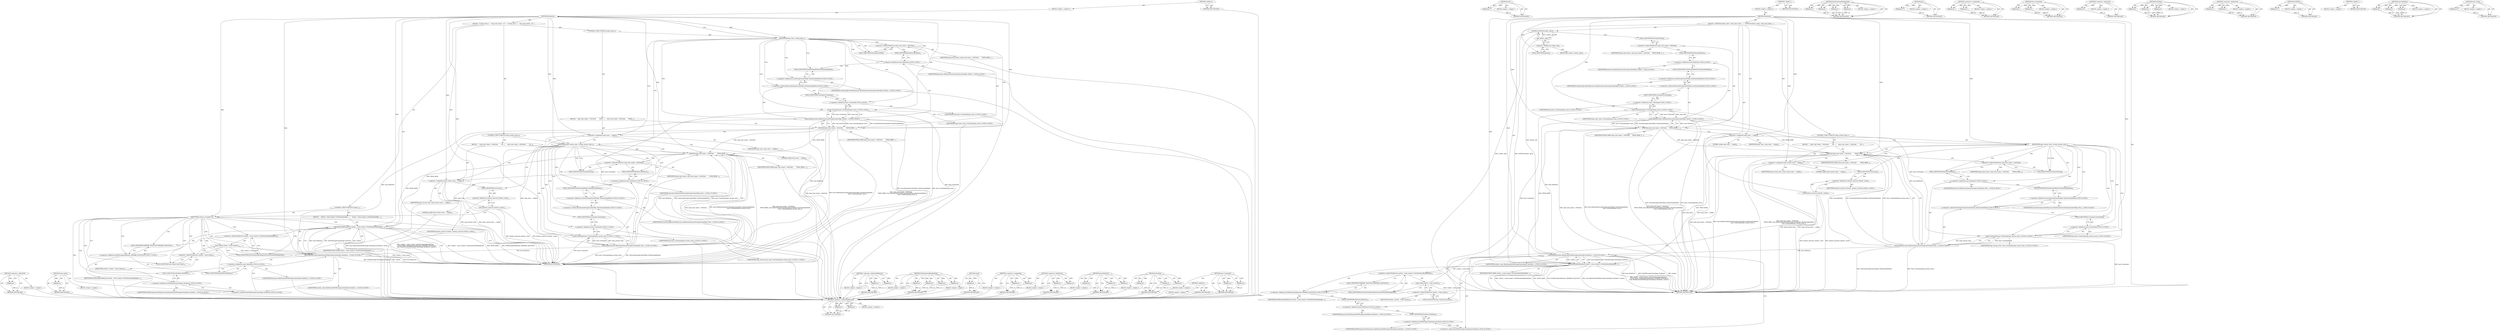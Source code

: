 digraph "base.Unretained" {
vulnerable_122 [label=<(METHOD,&lt;operator&gt;.indirectFieldAccess)>];
vulnerable_123 [label=<(PARAM,p1)>];
vulnerable_124 [label=<(PARAM,p2)>];
vulnerable_125 [label=<(BLOCK,&lt;empty&gt;,&lt;empty&gt;)>];
vulnerable_126 [label=<(METHOD_RETURN,ANY)>];
vulnerable_147 [label=<(METHOD,reset)>];
vulnerable_148 [label=<(PARAM,p1)>];
vulnerable_149 [label=<(BLOCK,&lt;empty&gt;,&lt;empty&gt;)>];
vulnerable_150 [label=<(METHOD_RETURN,ANY)>];
vulnerable_6 [label=<(METHOD,&lt;global&gt;)<SUB>1</SUB>>];
vulnerable_7 [label=<(BLOCK,&lt;empty&gt;,&lt;empty&gt;)<SUB>1</SUB>>];
vulnerable_8 [label=<(METHOD,Shutdown)<SUB>1</SUB>>];
vulnerable_9 [label=<(BLOCK,{
  DCHECK(context_.get());
  mojo_task_runner_...,{
  DCHECK(context_.get());
  mojo_task_runner_...)<SUB>1</SUB>>];
vulnerable_10 [label=<(DCHECK,DCHECK(context_.get()))<SUB>2</SUB>>];
vulnerable_11 [label=<(get,context_.get())<SUB>2</SUB>>];
vulnerable_12 [label=<(&lt;operator&gt;.fieldAccess,context_.get)<SUB>2</SUB>>];
vulnerable_13 [label=<(IDENTIFIER,context_,context_.get())<SUB>2</SUB>>];
vulnerable_14 [label=<(FIELD_IDENTIFIER,get,get)<SUB>2</SUB>>];
vulnerable_15 [label=<(PostTask,mojo_task_runner_-&gt;PostTask(
      FROM_HERE, b...)<SUB>3</SUB>>];
vulnerable_16 [label=<(&lt;operator&gt;.indirectFieldAccess,mojo_task_runner_-&gt;PostTask)<SUB>3</SUB>>];
vulnerable_17 [label=<(IDENTIFIER,mojo_task_runner_,mojo_task_runner_-&gt;PostTask(
      FROM_HERE, b...)<SUB>3</SUB>>];
vulnerable_18 [label=<(FIELD_IDENTIFIER,PostTask,PostTask)<SUB>3</SUB>>];
vulnerable_19 [label=<(IDENTIFIER,FROM_HERE,mojo_task_runner_-&gt;PostTask(
      FROM_HERE, b...)<SUB>4</SUB>>];
vulnerable_20 [label="<(base.BindOnce,base::BindOnce(&amp;LocalStorageContextMojo::Shutdo...)<SUB>4</SUB>>"];
vulnerable_21 [label="<(&lt;operator&gt;.fieldAccess,base::BindOnce)<SUB>4</SUB>>"];
vulnerable_22 [label="<(IDENTIFIER,base,base::BindOnce(&amp;LocalStorageContextMojo::Shutdo...)<SUB>4</SUB>>"];
vulnerable_23 [label=<(FIELD_IDENTIFIER,BindOnce,BindOnce)<SUB>4</SUB>>];
vulnerable_24 [label="<(&lt;operator&gt;.addressOf,&amp;LocalStorageContextMojo::ShutdownAndDelete)<SUB>4</SUB>>"];
vulnerable_25 [label="<(&lt;operator&gt;.fieldAccess,LocalStorageContextMojo::ShutdownAndDelete)<SUB>4</SUB>>"];
vulnerable_26 [label="<(IDENTIFIER,LocalStorageContextMojo,base::BindOnce(&amp;LocalStorageContextMojo::Shutdo...)<SUB>4</SUB>>"];
vulnerable_27 [label=<(FIELD_IDENTIFIER,ShutdownAndDelete,ShutdownAndDelete)<SUB>4</SUB>>];
vulnerable_28 [label="<(base.Unretained,base::Unretained(mojo_state_))<SUB>5</SUB>>"];
vulnerable_29 [label="<(&lt;operator&gt;.fieldAccess,base::Unretained)<SUB>5</SUB>>"];
vulnerable_30 [label="<(IDENTIFIER,base,base::Unretained(mojo_state_))<SUB>5</SUB>>"];
vulnerable_31 [label=<(FIELD_IDENTIFIER,Unretained,Unretained)<SUB>5</SUB>>];
vulnerable_32 [label="<(IDENTIFIER,mojo_state_,base::Unretained(mojo_state_))<SUB>5</SUB>>"];
vulnerable_33 [label=<(&lt;operator&gt;.assignment,mojo_state_ = nullptr)<SUB>6</SUB>>];
vulnerable_34 [label=<(IDENTIFIER,mojo_state_,mojo_state_ = nullptr)<SUB>6</SUB>>];
vulnerable_35 [label=<(LITERAL,nullptr,mojo_state_ = nullptr)<SUB>6</SUB>>];
vulnerable_36 [label=<(CONTROL_STRUCTURE,IF,if (mojo_session_state_))<SUB>7</SUB>>];
vulnerable_37 [label=<(IDENTIFIER,mojo_session_state_,if (mojo_session_state_))<SUB>7</SUB>>];
vulnerable_38 [label=<(BLOCK,{
     mojo_task_runner_-&gt;PostTask(
         FR...,{
     mojo_task_runner_-&gt;PostTask(
         FR...)<SUB>7</SUB>>];
vulnerable_39 [label=<(PostTask,mojo_task_runner_-&gt;PostTask(
         FROM_HERE...)<SUB>8</SUB>>];
vulnerable_40 [label=<(&lt;operator&gt;.indirectFieldAccess,mojo_task_runner_-&gt;PostTask)<SUB>8</SUB>>];
vulnerable_41 [label=<(IDENTIFIER,mojo_task_runner_,mojo_task_runner_-&gt;PostTask(
         FROM_HERE...)<SUB>8</SUB>>];
vulnerable_42 [label=<(FIELD_IDENTIFIER,PostTask,PostTask)<SUB>8</SUB>>];
vulnerable_43 [label=<(IDENTIFIER,FROM_HERE,mojo_task_runner_-&gt;PostTask(
         FROM_HERE...)<SUB>9</SUB>>];
vulnerable_44 [label="<(base.BindOnce,base::BindOnce(&amp;SessionStorageContextMojo::Shut...)<SUB>9</SUB>>"];
vulnerable_45 [label="<(&lt;operator&gt;.fieldAccess,base::BindOnce)<SUB>9</SUB>>"];
vulnerable_46 [label="<(IDENTIFIER,base,base::BindOnce(&amp;SessionStorageContextMojo::Shut...)<SUB>9</SUB>>"];
vulnerable_47 [label=<(FIELD_IDENTIFIER,BindOnce,BindOnce)<SUB>9</SUB>>];
vulnerable_48 [label="<(&lt;operator&gt;.addressOf,&amp;SessionStorageContextMojo::ShutdownAndDelete)<SUB>9</SUB>>"];
vulnerable_49 [label="<(&lt;operator&gt;.fieldAccess,SessionStorageContextMojo::ShutdownAndDelete)<SUB>9</SUB>>"];
vulnerable_50 [label="<(IDENTIFIER,SessionStorageContextMojo,base::BindOnce(&amp;SessionStorageContextMojo::Shut...)<SUB>9</SUB>>"];
vulnerable_51 [label=<(FIELD_IDENTIFIER,ShutdownAndDelete,ShutdownAndDelete)<SUB>9</SUB>>];
vulnerable_52 [label="<(base.Unretained,base::Unretained(mojo_session_state_))<SUB>10</SUB>>"];
vulnerable_53 [label="<(&lt;operator&gt;.fieldAccess,base::Unretained)<SUB>10</SUB>>"];
vulnerable_54 [label="<(IDENTIFIER,base,base::Unretained(mojo_session_state_))<SUB>10</SUB>>"];
vulnerable_55 [label=<(FIELD_IDENTIFIER,Unretained,Unretained)<SUB>10</SUB>>];
vulnerable_56 [label="<(IDENTIFIER,mojo_session_state_,base::Unretained(mojo_session_state_))<SUB>10</SUB>>"];
vulnerable_57 [label=<(&lt;operator&gt;.assignment,mojo_session_state_ = nullptr)<SUB>11</SUB>>];
vulnerable_58 [label=<(IDENTIFIER,mojo_session_state_,mojo_session_state_ = nullptr)<SUB>11</SUB>>];
vulnerable_59 [label=<(LITERAL,nullptr,mojo_session_state_ = nullptr)<SUB>11</SUB>>];
vulnerable_60 [label=<(reset,memory_pressure_listener_.reset())<SUB>13</SUB>>];
vulnerable_61 [label=<(&lt;operator&gt;.fieldAccess,memory_pressure_listener_.reset)<SUB>13</SUB>>];
vulnerable_62 [label=<(IDENTIFIER,memory_pressure_listener_,memory_pressure_listener_.reset())<SUB>13</SUB>>];
vulnerable_63 [label=<(FIELD_IDENTIFIER,reset,reset)<SUB>13</SUB>>];
vulnerable_64 [label=<(PostShutdownBlockingTask,context_-&gt;task_runner()-&gt;PostShutdownBlockingTa...)<SUB>14</SUB>>];
vulnerable_65 [label=<(&lt;operator&gt;.indirectFieldAccess,context_-&gt;task_runner()-&gt;PostShutdownBlockingTask)<SUB>14</SUB>>];
vulnerable_66 [label=<(task_runner,context_-&gt;task_runner())<SUB>14</SUB>>];
vulnerable_67 [label=<(&lt;operator&gt;.indirectFieldAccess,context_-&gt;task_runner)<SUB>14</SUB>>];
vulnerable_68 [label=<(IDENTIFIER,context_,context_-&gt;task_runner())<SUB>14</SUB>>];
vulnerable_69 [label=<(FIELD_IDENTIFIER,task_runner,task_runner)<SUB>14</SUB>>];
vulnerable_70 [label=<(FIELD_IDENTIFIER,PostShutdownBlockingTask,PostShutdownBlockingTask)<SUB>14</SUB>>];
vulnerable_71 [label=<(IDENTIFIER,FROM_HERE,context_-&gt;task_runner()-&gt;PostShutdownBlockingTa...)<SUB>15</SUB>>];
vulnerable_72 [label="<(&lt;operator&gt;.fieldAccess,DOMStorageTaskRunner::PRIMARY_SEQUENCE)<SUB>15</SUB>>"];
vulnerable_73 [label=<(IDENTIFIER,DOMStorageTaskRunner,context_-&gt;task_runner()-&gt;PostShutdownBlockingTa...)<SUB>15</SUB>>];
vulnerable_74 [label=<(FIELD_IDENTIFIER,PRIMARY_SEQUENCE,PRIMARY_SEQUENCE)<SUB>15</SUB>>];
vulnerable_75 [label="<(base.BindOnce,base::BindOnce(&amp;DOMStorageContextImpl::Shutdown...)<SUB>16</SUB>>"];
vulnerable_76 [label="<(&lt;operator&gt;.fieldAccess,base::BindOnce)<SUB>16</SUB>>"];
vulnerable_77 [label="<(IDENTIFIER,base,base::BindOnce(&amp;DOMStorageContextImpl::Shutdown...)<SUB>16</SUB>>"];
vulnerable_78 [label=<(FIELD_IDENTIFIER,BindOnce,BindOnce)<SUB>16</SUB>>];
vulnerable_79 [label="<(&lt;operator&gt;.addressOf,&amp;DOMStorageContextImpl::Shutdown)<SUB>16</SUB>>"];
vulnerable_80 [label="<(&lt;operator&gt;.fieldAccess,DOMStorageContextImpl::Shutdown)<SUB>16</SUB>>"];
vulnerable_81 [label="<(IDENTIFIER,DOMStorageContextImpl,base::BindOnce(&amp;DOMStorageContextImpl::Shutdown...)<SUB>16</SUB>>"];
vulnerable_82 [label=<(FIELD_IDENTIFIER,Shutdown,Shutdown)<SUB>16</SUB>>];
vulnerable_83 [label="<(IDENTIFIER,context_,base::BindOnce(&amp;DOMStorageContextImpl::Shutdown...)<SUB>16</SUB>>"];
vulnerable_84 [label=<(METHOD_RETURN,void)<SUB>1</SUB>>];
vulnerable_86 [label=<(METHOD_RETURN,ANY)<SUB>1</SUB>>];
vulnerable_151 [label=<(METHOD,PostShutdownBlockingTask)>];
vulnerable_152 [label=<(PARAM,p1)>];
vulnerable_153 [label=<(PARAM,p2)>];
vulnerable_154 [label=<(PARAM,p3)>];
vulnerable_155 [label=<(PARAM,p4)>];
vulnerable_156 [label=<(BLOCK,&lt;empty&gt;,&lt;empty&gt;)>];
vulnerable_157 [label=<(METHOD_RETURN,ANY)>];
vulnerable_107 [label=<(METHOD,get)>];
vulnerable_108 [label=<(PARAM,p1)>];
vulnerable_109 [label=<(BLOCK,&lt;empty&gt;,&lt;empty&gt;)>];
vulnerable_110 [label=<(METHOD_RETURN,ANY)>];
vulnerable_142 [label=<(METHOD,&lt;operator&gt;.assignment)>];
vulnerable_143 [label=<(PARAM,p1)>];
vulnerable_144 [label=<(PARAM,p2)>];
vulnerable_145 [label=<(BLOCK,&lt;empty&gt;,&lt;empty&gt;)>];
vulnerable_146 [label=<(METHOD_RETURN,ANY)>];
vulnerable_137 [label=<(METHOD,base.Unretained)>];
vulnerable_138 [label=<(PARAM,p1)>];
vulnerable_139 [label=<(PARAM,p2)>];
vulnerable_140 [label=<(BLOCK,&lt;empty&gt;,&lt;empty&gt;)>];
vulnerable_141 [label=<(METHOD_RETURN,ANY)>];
vulnerable_133 [label=<(METHOD,&lt;operator&gt;.addressOf)>];
vulnerable_134 [label=<(PARAM,p1)>];
vulnerable_135 [label=<(BLOCK,&lt;empty&gt;,&lt;empty&gt;)>];
vulnerable_136 [label=<(METHOD_RETURN,ANY)>];
vulnerable_116 [label=<(METHOD,PostTask)>];
vulnerable_117 [label=<(PARAM,p1)>];
vulnerable_118 [label=<(PARAM,p2)>];
vulnerable_119 [label=<(PARAM,p3)>];
vulnerable_120 [label=<(BLOCK,&lt;empty&gt;,&lt;empty&gt;)>];
vulnerable_121 [label=<(METHOD_RETURN,ANY)>];
vulnerable_111 [label=<(METHOD,&lt;operator&gt;.fieldAccess)>];
vulnerable_112 [label=<(PARAM,p1)>];
vulnerable_113 [label=<(PARAM,p2)>];
vulnerable_114 [label=<(BLOCK,&lt;empty&gt;,&lt;empty&gt;)>];
vulnerable_115 [label=<(METHOD_RETURN,ANY)>];
vulnerable_103 [label=<(METHOD,DCHECK)>];
vulnerable_104 [label=<(PARAM,p1)>];
vulnerable_105 [label=<(BLOCK,&lt;empty&gt;,&lt;empty&gt;)>];
vulnerable_106 [label=<(METHOD_RETURN,ANY)>];
vulnerable_97 [label=<(METHOD,&lt;global&gt;)<SUB>1</SUB>>];
vulnerable_98 [label=<(BLOCK,&lt;empty&gt;,&lt;empty&gt;)>];
vulnerable_99 [label=<(METHOD_RETURN,ANY)>];
vulnerable_127 [label=<(METHOD,base.BindOnce)>];
vulnerable_128 [label=<(PARAM,p1)>];
vulnerable_129 [label=<(PARAM,p2)>];
vulnerable_130 [label=<(PARAM,p3)>];
vulnerable_131 [label=<(BLOCK,&lt;empty&gt;,&lt;empty&gt;)>];
vulnerable_132 [label=<(METHOD_RETURN,ANY)>];
vulnerable_158 [label=<(METHOD,task_runner)>];
vulnerable_159 [label=<(PARAM,p1)>];
vulnerable_160 [label=<(BLOCK,&lt;empty&gt;,&lt;empty&gt;)>];
vulnerable_161 [label=<(METHOD_RETURN,ANY)>];
fixed_126 [label=<(METHOD,&lt;operator&gt;.addressOf)>];
fixed_127 [label=<(PARAM,p1)>];
fixed_128 [label=<(BLOCK,&lt;empty&gt;,&lt;empty&gt;)>];
fixed_129 [label=<(METHOD_RETURN,ANY)>];
fixed_151 [label=<(METHOD,task_runner)>];
fixed_152 [label=<(PARAM,p1)>];
fixed_153 [label=<(BLOCK,&lt;empty&gt;,&lt;empty&gt;)>];
fixed_154 [label=<(METHOD_RETURN,ANY)>];
fixed_6 [label=<(METHOD,&lt;global&gt;)<SUB>1</SUB>>];
fixed_7 [label=<(BLOCK,&lt;empty&gt;,&lt;empty&gt;)<SUB>1</SUB>>];
fixed_8 [label=<(METHOD,Shutdown)<SUB>1</SUB>>];
fixed_9 [label=<(BLOCK,{
  if (mojo_state_) {
    mojo_task_runner_-&gt;P...,{
  if (mojo_state_) {
    mojo_task_runner_-&gt;P...)<SUB>1</SUB>>];
fixed_10 [label=<(CONTROL_STRUCTURE,IF,if (mojo_state_))<SUB>2</SUB>>];
fixed_11 [label=<(IDENTIFIER,mojo_state_,if (mojo_state_))<SUB>2</SUB>>];
fixed_12 [label=<(BLOCK,{
    mojo_task_runner_-&gt;PostTask(
        FROM...,{
    mojo_task_runner_-&gt;PostTask(
        FROM...)<SUB>2</SUB>>];
fixed_13 [label=<(PostTask,mojo_task_runner_-&gt;PostTask(
        FROM_HERE,...)<SUB>3</SUB>>];
fixed_14 [label=<(&lt;operator&gt;.indirectFieldAccess,mojo_task_runner_-&gt;PostTask)<SUB>3</SUB>>];
fixed_15 [label=<(IDENTIFIER,mojo_task_runner_,mojo_task_runner_-&gt;PostTask(
        FROM_HERE,...)<SUB>3</SUB>>];
fixed_16 [label=<(FIELD_IDENTIFIER,PostTask,PostTask)<SUB>3</SUB>>];
fixed_17 [label=<(IDENTIFIER,FROM_HERE,mojo_task_runner_-&gt;PostTask(
        FROM_HERE,...)<SUB>4</SUB>>];
fixed_18 [label="<(base.BindOnce,base::BindOnce(&amp;LocalStorageContextMojo::Shutdo...)<SUB>4</SUB>>"];
fixed_19 [label="<(&lt;operator&gt;.fieldAccess,base::BindOnce)<SUB>4</SUB>>"];
fixed_20 [label="<(IDENTIFIER,base,base::BindOnce(&amp;LocalStorageContextMojo::Shutdo...)<SUB>4</SUB>>"];
fixed_21 [label=<(FIELD_IDENTIFIER,BindOnce,BindOnce)<SUB>4</SUB>>];
fixed_22 [label="<(&lt;operator&gt;.addressOf,&amp;LocalStorageContextMojo::ShutdownAndDelete)<SUB>4</SUB>>"];
fixed_23 [label="<(&lt;operator&gt;.fieldAccess,LocalStorageContextMojo::ShutdownAndDelete)<SUB>4</SUB>>"];
fixed_24 [label="<(IDENTIFIER,LocalStorageContextMojo,base::BindOnce(&amp;LocalStorageContextMojo::Shutdo...)<SUB>4</SUB>>"];
fixed_25 [label=<(FIELD_IDENTIFIER,ShutdownAndDelete,ShutdownAndDelete)<SUB>4</SUB>>];
fixed_26 [label="<(base.Unretained,base::Unretained(mojo_state_))<SUB>5</SUB>>"];
fixed_27 [label="<(&lt;operator&gt;.fieldAccess,base::Unretained)<SUB>5</SUB>>"];
fixed_28 [label="<(IDENTIFIER,base,base::Unretained(mojo_state_))<SUB>5</SUB>>"];
fixed_29 [label=<(FIELD_IDENTIFIER,Unretained,Unretained)<SUB>5</SUB>>];
fixed_30 [label="<(IDENTIFIER,mojo_state_,base::Unretained(mojo_state_))<SUB>5</SUB>>"];
fixed_31 [label=<(&lt;operator&gt;.assignment,mojo_state_ = nullptr)<SUB>6</SUB>>];
fixed_32 [label=<(IDENTIFIER,mojo_state_,mojo_state_ = nullptr)<SUB>6</SUB>>];
fixed_33 [label=<(LITERAL,nullptr,mojo_state_ = nullptr)<SUB>6</SUB>>];
fixed_34 [label=<(CONTROL_STRUCTURE,IF,if (mojo_session_state_))<SUB>8</SUB>>];
fixed_35 [label=<(IDENTIFIER,mojo_session_state_,if (mojo_session_state_))<SUB>8</SUB>>];
fixed_36 [label=<(BLOCK,{
     mojo_task_runner_-&gt;PostTask(
         FR...,{
     mojo_task_runner_-&gt;PostTask(
         FR...)<SUB>8</SUB>>];
fixed_37 [label=<(PostTask,mojo_task_runner_-&gt;PostTask(
         FROM_HERE...)<SUB>9</SUB>>];
fixed_38 [label=<(&lt;operator&gt;.indirectFieldAccess,mojo_task_runner_-&gt;PostTask)<SUB>9</SUB>>];
fixed_39 [label=<(IDENTIFIER,mojo_task_runner_,mojo_task_runner_-&gt;PostTask(
         FROM_HERE...)<SUB>9</SUB>>];
fixed_40 [label=<(FIELD_IDENTIFIER,PostTask,PostTask)<SUB>9</SUB>>];
fixed_41 [label=<(IDENTIFIER,FROM_HERE,mojo_task_runner_-&gt;PostTask(
         FROM_HERE...)<SUB>10</SUB>>];
fixed_42 [label="<(base.BindOnce,base::BindOnce(&amp;SessionStorageContextMojo::Shut...)<SUB>10</SUB>>"];
fixed_43 [label="<(&lt;operator&gt;.fieldAccess,base::BindOnce)<SUB>10</SUB>>"];
fixed_44 [label="<(IDENTIFIER,base,base::BindOnce(&amp;SessionStorageContextMojo::Shut...)<SUB>10</SUB>>"];
fixed_45 [label=<(FIELD_IDENTIFIER,BindOnce,BindOnce)<SUB>10</SUB>>];
fixed_46 [label="<(&lt;operator&gt;.addressOf,&amp;SessionStorageContextMojo::ShutdownAndDelete)<SUB>10</SUB>>"];
fixed_47 [label="<(&lt;operator&gt;.fieldAccess,SessionStorageContextMojo::ShutdownAndDelete)<SUB>10</SUB>>"];
fixed_48 [label="<(IDENTIFIER,SessionStorageContextMojo,base::BindOnce(&amp;SessionStorageContextMojo::Shut...)<SUB>10</SUB>>"];
fixed_49 [label=<(FIELD_IDENTIFIER,ShutdownAndDelete,ShutdownAndDelete)<SUB>10</SUB>>];
fixed_50 [label="<(base.Unretained,base::Unretained(mojo_session_state_))<SUB>11</SUB>>"];
fixed_51 [label="<(&lt;operator&gt;.fieldAccess,base::Unretained)<SUB>11</SUB>>"];
fixed_52 [label="<(IDENTIFIER,base,base::Unretained(mojo_session_state_))<SUB>11</SUB>>"];
fixed_53 [label=<(FIELD_IDENTIFIER,Unretained,Unretained)<SUB>11</SUB>>];
fixed_54 [label="<(IDENTIFIER,mojo_session_state_,base::Unretained(mojo_session_state_))<SUB>11</SUB>>"];
fixed_55 [label=<(&lt;operator&gt;.assignment,mojo_session_state_ = nullptr)<SUB>12</SUB>>];
fixed_56 [label=<(IDENTIFIER,mojo_session_state_,mojo_session_state_ = nullptr)<SUB>12</SUB>>];
fixed_57 [label=<(LITERAL,nullptr,mojo_session_state_ = nullptr)<SUB>12</SUB>>];
fixed_58 [label=<(reset,memory_pressure_listener_.reset())<SUB>14</SUB>>];
fixed_59 [label=<(&lt;operator&gt;.fieldAccess,memory_pressure_listener_.reset)<SUB>14</SUB>>];
fixed_60 [label=<(IDENTIFIER,memory_pressure_listener_,memory_pressure_listener_.reset())<SUB>14</SUB>>];
fixed_61 [label=<(FIELD_IDENTIFIER,reset,reset)<SUB>14</SUB>>];
fixed_62 [label=<(CONTROL_STRUCTURE,IF,if (context_))<SUB>15</SUB>>];
fixed_63 [label=<(IDENTIFIER,context_,if (context_))<SUB>15</SUB>>];
fixed_64 [label=<(BLOCK,{
    context_-&gt;task_runner()-&gt;PostShutdownBloc...,{
    context_-&gt;task_runner()-&gt;PostShutdownBloc...)<SUB>15</SUB>>];
fixed_65 [label=<(PostShutdownBlockingTask,context_-&gt;task_runner()-&gt;PostShutdownBlockingTa...)<SUB>16</SUB>>];
fixed_66 [label=<(&lt;operator&gt;.indirectFieldAccess,context_-&gt;task_runner()-&gt;PostShutdownBlockingTask)<SUB>16</SUB>>];
fixed_67 [label=<(task_runner,context_-&gt;task_runner())<SUB>16</SUB>>];
fixed_68 [label=<(&lt;operator&gt;.indirectFieldAccess,context_-&gt;task_runner)<SUB>16</SUB>>];
fixed_69 [label=<(IDENTIFIER,context_,context_-&gt;task_runner())<SUB>16</SUB>>];
fixed_70 [label=<(FIELD_IDENTIFIER,task_runner,task_runner)<SUB>16</SUB>>];
fixed_71 [label=<(FIELD_IDENTIFIER,PostShutdownBlockingTask,PostShutdownBlockingTask)<SUB>16</SUB>>];
fixed_72 [label=<(IDENTIFIER,FROM_HERE,context_-&gt;task_runner()-&gt;PostShutdownBlockingTa...)<SUB>17</SUB>>];
fixed_73 [label="<(&lt;operator&gt;.fieldAccess,DOMStorageTaskRunner::PRIMARY_SEQUENCE)<SUB>17</SUB>>"];
fixed_74 [label=<(IDENTIFIER,DOMStorageTaskRunner,context_-&gt;task_runner()-&gt;PostShutdownBlockingTa...)<SUB>17</SUB>>];
fixed_75 [label=<(FIELD_IDENTIFIER,PRIMARY_SEQUENCE,PRIMARY_SEQUENCE)<SUB>17</SUB>>];
fixed_76 [label="<(base.BindOnce,base::BindOnce(&amp;DOMStorageContextImpl::Shutdown...)<SUB>18</SUB>>"];
fixed_77 [label="<(&lt;operator&gt;.fieldAccess,base::BindOnce)<SUB>18</SUB>>"];
fixed_78 [label="<(IDENTIFIER,base,base::BindOnce(&amp;DOMStorageContextImpl::Shutdown...)<SUB>18</SUB>>"];
fixed_79 [label=<(FIELD_IDENTIFIER,BindOnce,BindOnce)<SUB>18</SUB>>];
fixed_80 [label="<(&lt;operator&gt;.addressOf,&amp;DOMStorageContextImpl::Shutdown)<SUB>18</SUB>>"];
fixed_81 [label="<(&lt;operator&gt;.fieldAccess,DOMStorageContextImpl::Shutdown)<SUB>18</SUB>>"];
fixed_82 [label="<(IDENTIFIER,DOMStorageContextImpl,base::BindOnce(&amp;DOMStorageContextImpl::Shutdown...)<SUB>18</SUB>>"];
fixed_83 [label=<(FIELD_IDENTIFIER,Shutdown,Shutdown)<SUB>18</SUB>>];
fixed_84 [label="<(IDENTIFIER,context_,base::BindOnce(&amp;DOMStorageContextImpl::Shutdown...)<SUB>18</SUB>>"];
fixed_85 [label=<(METHOD_RETURN,void)<SUB>1</SUB>>];
fixed_87 [label=<(METHOD_RETURN,ANY)<SUB>1</SUB>>];
fixed_110 [label=<(METHOD,&lt;operator&gt;.indirectFieldAccess)>];
fixed_111 [label=<(PARAM,p1)>];
fixed_112 [label=<(PARAM,p2)>];
fixed_113 [label=<(BLOCK,&lt;empty&gt;,&lt;empty&gt;)>];
fixed_114 [label=<(METHOD_RETURN,ANY)>];
fixed_144 [label=<(METHOD,PostShutdownBlockingTask)>];
fixed_145 [label=<(PARAM,p1)>];
fixed_146 [label=<(PARAM,p2)>];
fixed_147 [label=<(PARAM,p3)>];
fixed_148 [label=<(PARAM,p4)>];
fixed_149 [label=<(BLOCK,&lt;empty&gt;,&lt;empty&gt;)>];
fixed_150 [label=<(METHOD_RETURN,ANY)>];
fixed_140 [label=<(METHOD,reset)>];
fixed_141 [label=<(PARAM,p1)>];
fixed_142 [label=<(BLOCK,&lt;empty&gt;,&lt;empty&gt;)>];
fixed_143 [label=<(METHOD_RETURN,ANY)>];
fixed_135 [label=<(METHOD,&lt;operator&gt;.assignment)>];
fixed_136 [label=<(PARAM,p1)>];
fixed_137 [label=<(PARAM,p2)>];
fixed_138 [label=<(BLOCK,&lt;empty&gt;,&lt;empty&gt;)>];
fixed_139 [label=<(METHOD_RETURN,ANY)>];
fixed_121 [label=<(METHOD,&lt;operator&gt;.fieldAccess)>];
fixed_122 [label=<(PARAM,p1)>];
fixed_123 [label=<(PARAM,p2)>];
fixed_124 [label=<(BLOCK,&lt;empty&gt;,&lt;empty&gt;)>];
fixed_125 [label=<(METHOD_RETURN,ANY)>];
fixed_115 [label=<(METHOD,base.BindOnce)>];
fixed_116 [label=<(PARAM,p1)>];
fixed_117 [label=<(PARAM,p2)>];
fixed_118 [label=<(PARAM,p3)>];
fixed_119 [label=<(BLOCK,&lt;empty&gt;,&lt;empty&gt;)>];
fixed_120 [label=<(METHOD_RETURN,ANY)>];
fixed_104 [label=<(METHOD,PostTask)>];
fixed_105 [label=<(PARAM,p1)>];
fixed_106 [label=<(PARAM,p2)>];
fixed_107 [label=<(PARAM,p3)>];
fixed_108 [label=<(BLOCK,&lt;empty&gt;,&lt;empty&gt;)>];
fixed_109 [label=<(METHOD_RETURN,ANY)>];
fixed_98 [label=<(METHOD,&lt;global&gt;)<SUB>1</SUB>>];
fixed_99 [label=<(BLOCK,&lt;empty&gt;,&lt;empty&gt;)>];
fixed_100 [label=<(METHOD_RETURN,ANY)>];
fixed_130 [label=<(METHOD,base.Unretained)>];
fixed_131 [label=<(PARAM,p1)>];
fixed_132 [label=<(PARAM,p2)>];
fixed_133 [label=<(BLOCK,&lt;empty&gt;,&lt;empty&gt;)>];
fixed_134 [label=<(METHOD_RETURN,ANY)>];
vulnerable_122 -> vulnerable_123  [key=0, label="AST: "];
vulnerable_122 -> vulnerable_123  [key=1, label="DDG: "];
vulnerable_122 -> vulnerable_125  [key=0, label="AST: "];
vulnerable_122 -> vulnerable_124  [key=0, label="AST: "];
vulnerable_122 -> vulnerable_124  [key=1, label="DDG: "];
vulnerable_122 -> vulnerable_126  [key=0, label="AST: "];
vulnerable_122 -> vulnerable_126  [key=1, label="CFG: "];
vulnerable_123 -> vulnerable_126  [key=0, label="DDG: p1"];
vulnerable_124 -> vulnerable_126  [key=0, label="DDG: p2"];
vulnerable_147 -> vulnerable_148  [key=0, label="AST: "];
vulnerable_147 -> vulnerable_148  [key=1, label="DDG: "];
vulnerable_147 -> vulnerable_149  [key=0, label="AST: "];
vulnerable_147 -> vulnerable_150  [key=0, label="AST: "];
vulnerable_147 -> vulnerable_150  [key=1, label="CFG: "];
vulnerable_148 -> vulnerable_150  [key=0, label="DDG: p1"];
vulnerable_6 -> vulnerable_7  [key=0, label="AST: "];
vulnerable_6 -> vulnerable_86  [key=0, label="AST: "];
vulnerable_6 -> vulnerable_86  [key=1, label="CFG: "];
vulnerable_7 -> vulnerable_8  [key=0, label="AST: "];
vulnerable_8 -> vulnerable_9  [key=0, label="AST: "];
vulnerable_8 -> vulnerable_84  [key=0, label="AST: "];
vulnerable_8 -> vulnerable_14  [key=0, label="CFG: "];
vulnerable_8 -> vulnerable_33  [key=0, label="DDG: "];
vulnerable_8 -> vulnerable_15  [key=0, label="DDG: "];
vulnerable_8 -> vulnerable_37  [key=0, label="DDG: "];
vulnerable_8 -> vulnerable_64  [key=0, label="DDG: "];
vulnerable_8 -> vulnerable_57  [key=0, label="DDG: "];
vulnerable_8 -> vulnerable_75  [key=0, label="DDG: "];
vulnerable_8 -> vulnerable_28  [key=0, label="DDG: "];
vulnerable_8 -> vulnerable_39  [key=0, label="DDG: "];
vulnerable_8 -> vulnerable_52  [key=0, label="DDG: "];
vulnerable_9 -> vulnerable_10  [key=0, label="AST: "];
vulnerable_9 -> vulnerable_15  [key=0, label="AST: "];
vulnerable_9 -> vulnerable_33  [key=0, label="AST: "];
vulnerable_9 -> vulnerable_36  [key=0, label="AST: "];
vulnerable_9 -> vulnerable_60  [key=0, label="AST: "];
vulnerable_9 -> vulnerable_64  [key=0, label="AST: "];
vulnerable_10 -> vulnerable_11  [key=0, label="AST: "];
vulnerable_10 -> vulnerable_18  [key=0, label="CFG: "];
vulnerable_10 -> vulnerable_84  [key=0, label="DDG: context_.get()"];
vulnerable_10 -> vulnerable_84  [key=1, label="DDG: DCHECK(context_.get())"];
vulnerable_11 -> vulnerable_12  [key=0, label="AST: "];
vulnerable_11 -> vulnerable_10  [key=0, label="CFG: "];
vulnerable_11 -> vulnerable_10  [key=1, label="DDG: context_.get"];
vulnerable_11 -> vulnerable_75  [key=0, label="DDG: context_.get"];
vulnerable_12 -> vulnerable_13  [key=0, label="AST: "];
vulnerable_12 -> vulnerable_14  [key=0, label="AST: "];
vulnerable_12 -> vulnerable_11  [key=0, label="CFG: "];
vulnerable_14 -> vulnerable_12  [key=0, label="CFG: "];
vulnerable_15 -> vulnerable_16  [key=0, label="AST: "];
vulnerable_15 -> vulnerable_19  [key=0, label="AST: "];
vulnerable_15 -> vulnerable_20  [key=0, label="AST: "];
vulnerable_15 -> vulnerable_33  [key=0, label="CFG: "];
vulnerable_15 -> vulnerable_84  [key=0, label="DDG: mojo_task_runner_-&gt;PostTask"];
vulnerable_15 -> vulnerable_84  [key=1, label="DDG: base::BindOnce(&amp;LocalStorageContextMojo::ShutdownAndDelete,
                                base::Unretained(mojo_state_))"];
vulnerable_15 -> vulnerable_84  [key=2, label="DDG: mojo_task_runner_-&gt;PostTask(
      FROM_HERE, base::BindOnce(&amp;LocalStorageContextMojo::ShutdownAndDelete,
                                base::Unretained(mojo_state_)))"];
vulnerable_15 -> vulnerable_64  [key=0, label="DDG: FROM_HERE"];
vulnerable_15 -> vulnerable_39  [key=0, label="DDG: mojo_task_runner_-&gt;PostTask"];
vulnerable_15 -> vulnerable_39  [key=1, label="DDG: FROM_HERE"];
vulnerable_16 -> vulnerable_17  [key=0, label="AST: "];
vulnerable_16 -> vulnerable_18  [key=0, label="AST: "];
vulnerable_16 -> vulnerable_23  [key=0, label="CFG: "];
vulnerable_18 -> vulnerable_16  [key=0, label="CFG: "];
vulnerable_20 -> vulnerable_21  [key=0, label="AST: "];
vulnerable_20 -> vulnerable_24  [key=0, label="AST: "];
vulnerable_20 -> vulnerable_28  [key=0, label="AST: "];
vulnerable_20 -> vulnerable_15  [key=0, label="CFG: "];
vulnerable_20 -> vulnerable_15  [key=1, label="DDG: base::BindOnce"];
vulnerable_20 -> vulnerable_15  [key=2, label="DDG: &amp;LocalStorageContextMojo::ShutdownAndDelete"];
vulnerable_20 -> vulnerable_15  [key=3, label="DDG: base::Unretained(mojo_state_)"];
vulnerable_20 -> vulnerable_84  [key=0, label="DDG: &amp;LocalStorageContextMojo::ShutdownAndDelete"];
vulnerable_20 -> vulnerable_84  [key=1, label="DDG: base::Unretained(mojo_state_)"];
vulnerable_20 -> vulnerable_75  [key=0, label="DDG: base::BindOnce"];
vulnerable_20 -> vulnerable_44  [key=0, label="DDG: base::BindOnce"];
vulnerable_21 -> vulnerable_22  [key=0, label="AST: "];
vulnerable_21 -> vulnerable_23  [key=0, label="AST: "];
vulnerable_21 -> vulnerable_27  [key=0, label="CFG: "];
vulnerable_23 -> vulnerable_21  [key=0, label="CFG: "];
vulnerable_24 -> vulnerable_25  [key=0, label="AST: "];
vulnerable_24 -> vulnerable_31  [key=0, label="CFG: "];
vulnerable_25 -> vulnerable_26  [key=0, label="AST: "];
vulnerable_25 -> vulnerable_27  [key=0, label="AST: "];
vulnerable_25 -> vulnerable_24  [key=0, label="CFG: "];
vulnerable_27 -> vulnerable_25  [key=0, label="CFG: "];
vulnerable_28 -> vulnerable_29  [key=0, label="AST: "];
vulnerable_28 -> vulnerable_32  [key=0, label="AST: "];
vulnerable_28 -> vulnerable_20  [key=0, label="CFG: "];
vulnerable_28 -> vulnerable_20  [key=1, label="DDG: base::Unretained"];
vulnerable_28 -> vulnerable_20  [key=2, label="DDG: mojo_state_"];
vulnerable_28 -> vulnerable_84  [key=0, label="DDG: base::Unretained"];
vulnerable_28 -> vulnerable_52  [key=0, label="DDG: base::Unretained"];
vulnerable_29 -> vulnerable_30  [key=0, label="AST: "];
vulnerable_29 -> vulnerable_31  [key=0, label="AST: "];
vulnerable_29 -> vulnerable_28  [key=0, label="CFG: "];
vulnerable_31 -> vulnerable_29  [key=0, label="CFG: "];
vulnerable_33 -> vulnerable_34  [key=0, label="AST: "];
vulnerable_33 -> vulnerable_35  [key=0, label="AST: "];
vulnerable_33 -> vulnerable_37  [key=0, label="CFG: "];
vulnerable_33 -> vulnerable_84  [key=0, label="DDG: mojo_state_"];
vulnerable_33 -> vulnerable_84  [key=1, label="DDG: mojo_state_ = nullptr"];
vulnerable_36 -> vulnerable_37  [key=0, label="AST: "];
vulnerable_36 -> vulnerable_38  [key=0, label="AST: "];
vulnerable_37 -> vulnerable_42  [key=0, label="CFG: "];
vulnerable_37 -> vulnerable_42  [key=1, label="CDG: "];
vulnerable_37 -> vulnerable_63  [key=0, label="CFG: "];
vulnerable_37 -> vulnerable_40  [key=0, label="CDG: "];
vulnerable_37 -> vulnerable_47  [key=0, label="CDG: "];
vulnerable_37 -> vulnerable_48  [key=0, label="CDG: "];
vulnerable_37 -> vulnerable_49  [key=0, label="CDG: "];
vulnerable_37 -> vulnerable_51  [key=0, label="CDG: "];
vulnerable_37 -> vulnerable_57  [key=0, label="CDG: "];
vulnerable_37 -> vulnerable_44  [key=0, label="CDG: "];
vulnerable_37 -> vulnerable_52  [key=0, label="CDG: "];
vulnerable_37 -> vulnerable_55  [key=0, label="CDG: "];
vulnerable_37 -> vulnerable_53  [key=0, label="CDG: "];
vulnerable_37 -> vulnerable_45  [key=0, label="CDG: "];
vulnerable_37 -> vulnerable_39  [key=0, label="CDG: "];
vulnerable_38 -> vulnerable_39  [key=0, label="AST: "];
vulnerable_38 -> vulnerable_57  [key=0, label="AST: "];
vulnerable_39 -> vulnerable_40  [key=0, label="AST: "];
vulnerable_39 -> vulnerable_43  [key=0, label="AST: "];
vulnerable_39 -> vulnerable_44  [key=0, label="AST: "];
vulnerable_39 -> vulnerable_57  [key=0, label="CFG: "];
vulnerable_39 -> vulnerable_84  [key=0, label="DDG: mojo_task_runner_-&gt;PostTask"];
vulnerable_39 -> vulnerable_84  [key=1, label="DDG: base::BindOnce(&amp;SessionStorageContextMojo::ShutdownAndDelete,
                                   base::Unretained(mojo_session_state_))"];
vulnerable_39 -> vulnerable_84  [key=2, label="DDG: mojo_task_runner_-&gt;PostTask(
         FROM_HERE, base::BindOnce(&amp;SessionStorageContextMojo::ShutdownAndDelete,
                                   base::Unretained(mojo_session_state_)))"];
vulnerable_39 -> vulnerable_64  [key=0, label="DDG: FROM_HERE"];
vulnerable_40 -> vulnerable_41  [key=0, label="AST: "];
vulnerable_40 -> vulnerable_42  [key=0, label="AST: "];
vulnerable_40 -> vulnerable_47  [key=0, label="CFG: "];
vulnerable_42 -> vulnerable_40  [key=0, label="CFG: "];
vulnerable_44 -> vulnerable_45  [key=0, label="AST: "];
vulnerable_44 -> vulnerable_48  [key=0, label="AST: "];
vulnerable_44 -> vulnerable_52  [key=0, label="AST: "];
vulnerable_44 -> vulnerable_39  [key=0, label="CFG: "];
vulnerable_44 -> vulnerable_39  [key=1, label="DDG: base::BindOnce"];
vulnerable_44 -> vulnerable_39  [key=2, label="DDG: &amp;SessionStorageContextMojo::ShutdownAndDelete"];
vulnerable_44 -> vulnerable_39  [key=3, label="DDG: base::Unretained(mojo_session_state_)"];
vulnerable_44 -> vulnerable_84  [key=0, label="DDG: &amp;SessionStorageContextMojo::ShutdownAndDelete"];
vulnerable_44 -> vulnerable_84  [key=1, label="DDG: base::Unretained(mojo_session_state_)"];
vulnerable_44 -> vulnerable_75  [key=0, label="DDG: base::BindOnce"];
vulnerable_45 -> vulnerable_46  [key=0, label="AST: "];
vulnerable_45 -> vulnerable_47  [key=0, label="AST: "];
vulnerable_45 -> vulnerable_51  [key=0, label="CFG: "];
vulnerable_47 -> vulnerable_45  [key=0, label="CFG: "];
vulnerable_48 -> vulnerable_49  [key=0, label="AST: "];
vulnerable_48 -> vulnerable_55  [key=0, label="CFG: "];
vulnerable_49 -> vulnerable_50  [key=0, label="AST: "];
vulnerable_49 -> vulnerable_51  [key=0, label="AST: "];
vulnerable_49 -> vulnerable_48  [key=0, label="CFG: "];
vulnerable_51 -> vulnerable_49  [key=0, label="CFG: "];
vulnerable_52 -> vulnerable_53  [key=0, label="AST: "];
vulnerable_52 -> vulnerable_56  [key=0, label="AST: "];
vulnerable_52 -> vulnerable_44  [key=0, label="CFG: "];
vulnerable_52 -> vulnerable_44  [key=1, label="DDG: base::Unretained"];
vulnerable_52 -> vulnerable_44  [key=2, label="DDG: mojo_session_state_"];
vulnerable_52 -> vulnerable_84  [key=0, label="DDG: base::Unretained"];
vulnerable_53 -> vulnerable_54  [key=0, label="AST: "];
vulnerable_53 -> vulnerable_55  [key=0, label="AST: "];
vulnerable_53 -> vulnerable_52  [key=0, label="CFG: "];
vulnerable_55 -> vulnerable_53  [key=0, label="CFG: "];
vulnerable_57 -> vulnerable_58  [key=0, label="AST: "];
vulnerable_57 -> vulnerable_59  [key=0, label="AST: "];
vulnerable_57 -> vulnerable_63  [key=0, label="CFG: "];
vulnerable_57 -> vulnerable_84  [key=0, label="DDG: mojo_session_state_"];
vulnerable_57 -> vulnerable_84  [key=1, label="DDG: mojo_session_state_ = nullptr"];
vulnerable_60 -> vulnerable_61  [key=0, label="AST: "];
vulnerable_60 -> vulnerable_69  [key=0, label="CFG: "];
vulnerable_60 -> vulnerable_84  [key=0, label="DDG: memory_pressure_listener_.reset"];
vulnerable_60 -> vulnerable_84  [key=1, label="DDG: memory_pressure_listener_.reset()"];
vulnerable_61 -> vulnerable_62  [key=0, label="AST: "];
vulnerable_61 -> vulnerable_63  [key=0, label="AST: "];
vulnerable_61 -> vulnerable_60  [key=0, label="CFG: "];
vulnerable_63 -> vulnerable_61  [key=0, label="CFG: "];
vulnerable_64 -> vulnerable_65  [key=0, label="AST: "];
vulnerable_64 -> vulnerable_71  [key=0, label="AST: "];
vulnerable_64 -> vulnerable_72  [key=0, label="AST: "];
vulnerable_64 -> vulnerable_75  [key=0, label="AST: "];
vulnerable_64 -> vulnerable_84  [key=0, label="CFG: "];
vulnerable_64 -> vulnerable_84  [key=1, label="DDG: context_-&gt;task_runner()-&gt;PostShutdownBlockingTask"];
vulnerable_64 -> vulnerable_84  [key=2, label="DDG: FROM_HERE"];
vulnerable_64 -> vulnerable_84  [key=3, label="DDG: DOMStorageTaskRunner::PRIMARY_SEQUENCE"];
vulnerable_64 -> vulnerable_84  [key=4, label="DDG: base::BindOnce(&amp;DOMStorageContextImpl::Shutdown, context_)"];
vulnerable_64 -> vulnerable_84  [key=5, label="DDG: context_-&gt;task_runner()-&gt;PostShutdownBlockingTask(
      FROM_HERE, DOMStorageTaskRunner::PRIMARY_SEQUENCE,
      base::BindOnce(&amp;DOMStorageContextImpl::Shutdown, context_))"];
vulnerable_65 -> vulnerable_66  [key=0, label="AST: "];
vulnerable_65 -> vulnerable_70  [key=0, label="AST: "];
vulnerable_65 -> vulnerable_74  [key=0, label="CFG: "];
vulnerable_66 -> vulnerable_67  [key=0, label="AST: "];
vulnerable_66 -> vulnerable_70  [key=0, label="CFG: "];
vulnerable_66 -> vulnerable_84  [key=0, label="DDG: context_-&gt;task_runner"];
vulnerable_66 -> vulnerable_75  [key=0, label="DDG: context_-&gt;task_runner"];
vulnerable_67 -> vulnerable_68  [key=0, label="AST: "];
vulnerable_67 -> vulnerable_69  [key=0, label="AST: "];
vulnerable_67 -> vulnerable_66  [key=0, label="CFG: "];
vulnerable_69 -> vulnerable_67  [key=0, label="CFG: "];
vulnerable_70 -> vulnerable_65  [key=0, label="CFG: "];
vulnerable_72 -> vulnerable_73  [key=0, label="AST: "];
vulnerable_72 -> vulnerable_74  [key=0, label="AST: "];
vulnerable_72 -> vulnerable_78  [key=0, label="CFG: "];
vulnerable_74 -> vulnerable_72  [key=0, label="CFG: "];
vulnerable_75 -> vulnerable_76  [key=0, label="AST: "];
vulnerable_75 -> vulnerable_79  [key=0, label="AST: "];
vulnerable_75 -> vulnerable_83  [key=0, label="AST: "];
vulnerable_75 -> vulnerable_64  [key=0, label="CFG: "];
vulnerable_75 -> vulnerable_64  [key=1, label="DDG: base::BindOnce"];
vulnerable_75 -> vulnerable_64  [key=2, label="DDG: &amp;DOMStorageContextImpl::Shutdown"];
vulnerable_75 -> vulnerable_64  [key=3, label="DDG: context_"];
vulnerable_75 -> vulnerable_84  [key=0, label="DDG: base::BindOnce"];
vulnerable_75 -> vulnerable_84  [key=1, label="DDG: &amp;DOMStorageContextImpl::Shutdown"];
vulnerable_75 -> vulnerable_84  [key=2, label="DDG: context_"];
vulnerable_76 -> vulnerable_77  [key=0, label="AST: "];
vulnerable_76 -> vulnerable_78  [key=0, label="AST: "];
vulnerable_76 -> vulnerable_82  [key=0, label="CFG: "];
vulnerable_78 -> vulnerable_76  [key=0, label="CFG: "];
vulnerable_79 -> vulnerable_80  [key=0, label="AST: "];
vulnerable_79 -> vulnerable_75  [key=0, label="CFG: "];
vulnerable_80 -> vulnerable_81  [key=0, label="AST: "];
vulnerable_80 -> vulnerable_82  [key=0, label="AST: "];
vulnerable_80 -> vulnerable_79  [key=0, label="CFG: "];
vulnerable_82 -> vulnerable_80  [key=0, label="CFG: "];
vulnerable_151 -> vulnerable_152  [key=0, label="AST: "];
vulnerable_151 -> vulnerable_152  [key=1, label="DDG: "];
vulnerable_151 -> vulnerable_156  [key=0, label="AST: "];
vulnerable_151 -> vulnerable_153  [key=0, label="AST: "];
vulnerable_151 -> vulnerable_153  [key=1, label="DDG: "];
vulnerable_151 -> vulnerable_157  [key=0, label="AST: "];
vulnerable_151 -> vulnerable_157  [key=1, label="CFG: "];
vulnerable_151 -> vulnerable_154  [key=0, label="AST: "];
vulnerable_151 -> vulnerable_154  [key=1, label="DDG: "];
vulnerable_151 -> vulnerable_155  [key=0, label="AST: "];
vulnerable_151 -> vulnerable_155  [key=1, label="DDG: "];
vulnerable_152 -> vulnerable_157  [key=0, label="DDG: p1"];
vulnerable_153 -> vulnerable_157  [key=0, label="DDG: p2"];
vulnerable_154 -> vulnerable_157  [key=0, label="DDG: p3"];
vulnerable_155 -> vulnerable_157  [key=0, label="DDG: p4"];
vulnerable_107 -> vulnerable_108  [key=0, label="AST: "];
vulnerable_107 -> vulnerable_108  [key=1, label="DDG: "];
vulnerable_107 -> vulnerable_109  [key=0, label="AST: "];
vulnerable_107 -> vulnerable_110  [key=0, label="AST: "];
vulnerable_107 -> vulnerable_110  [key=1, label="CFG: "];
vulnerable_108 -> vulnerable_110  [key=0, label="DDG: p1"];
vulnerable_142 -> vulnerable_143  [key=0, label="AST: "];
vulnerable_142 -> vulnerable_143  [key=1, label="DDG: "];
vulnerable_142 -> vulnerable_145  [key=0, label="AST: "];
vulnerable_142 -> vulnerable_144  [key=0, label="AST: "];
vulnerable_142 -> vulnerable_144  [key=1, label="DDG: "];
vulnerable_142 -> vulnerable_146  [key=0, label="AST: "];
vulnerable_142 -> vulnerable_146  [key=1, label="CFG: "];
vulnerable_143 -> vulnerable_146  [key=0, label="DDG: p1"];
vulnerable_144 -> vulnerable_146  [key=0, label="DDG: p2"];
vulnerable_137 -> vulnerable_138  [key=0, label="AST: "];
vulnerable_137 -> vulnerable_138  [key=1, label="DDG: "];
vulnerable_137 -> vulnerable_140  [key=0, label="AST: "];
vulnerable_137 -> vulnerable_139  [key=0, label="AST: "];
vulnerable_137 -> vulnerable_139  [key=1, label="DDG: "];
vulnerable_137 -> vulnerable_141  [key=0, label="AST: "];
vulnerable_137 -> vulnerable_141  [key=1, label="CFG: "];
vulnerable_138 -> vulnerable_141  [key=0, label="DDG: p1"];
vulnerable_139 -> vulnerable_141  [key=0, label="DDG: p2"];
vulnerable_133 -> vulnerable_134  [key=0, label="AST: "];
vulnerable_133 -> vulnerable_134  [key=1, label="DDG: "];
vulnerable_133 -> vulnerable_135  [key=0, label="AST: "];
vulnerable_133 -> vulnerable_136  [key=0, label="AST: "];
vulnerable_133 -> vulnerable_136  [key=1, label="CFG: "];
vulnerable_134 -> vulnerable_136  [key=0, label="DDG: p1"];
vulnerable_116 -> vulnerable_117  [key=0, label="AST: "];
vulnerable_116 -> vulnerable_117  [key=1, label="DDG: "];
vulnerable_116 -> vulnerable_120  [key=0, label="AST: "];
vulnerable_116 -> vulnerable_118  [key=0, label="AST: "];
vulnerable_116 -> vulnerable_118  [key=1, label="DDG: "];
vulnerable_116 -> vulnerable_121  [key=0, label="AST: "];
vulnerable_116 -> vulnerable_121  [key=1, label="CFG: "];
vulnerable_116 -> vulnerable_119  [key=0, label="AST: "];
vulnerable_116 -> vulnerable_119  [key=1, label="DDG: "];
vulnerable_117 -> vulnerable_121  [key=0, label="DDG: p1"];
vulnerable_118 -> vulnerable_121  [key=0, label="DDG: p2"];
vulnerable_119 -> vulnerable_121  [key=0, label="DDG: p3"];
vulnerable_111 -> vulnerable_112  [key=0, label="AST: "];
vulnerable_111 -> vulnerable_112  [key=1, label="DDG: "];
vulnerable_111 -> vulnerable_114  [key=0, label="AST: "];
vulnerable_111 -> vulnerable_113  [key=0, label="AST: "];
vulnerable_111 -> vulnerable_113  [key=1, label="DDG: "];
vulnerable_111 -> vulnerable_115  [key=0, label="AST: "];
vulnerable_111 -> vulnerable_115  [key=1, label="CFG: "];
vulnerable_112 -> vulnerable_115  [key=0, label="DDG: p1"];
vulnerable_113 -> vulnerable_115  [key=0, label="DDG: p2"];
vulnerable_103 -> vulnerable_104  [key=0, label="AST: "];
vulnerable_103 -> vulnerable_104  [key=1, label="DDG: "];
vulnerable_103 -> vulnerable_105  [key=0, label="AST: "];
vulnerable_103 -> vulnerable_106  [key=0, label="AST: "];
vulnerable_103 -> vulnerable_106  [key=1, label="CFG: "];
vulnerable_104 -> vulnerable_106  [key=0, label="DDG: p1"];
vulnerable_97 -> vulnerable_98  [key=0, label="AST: "];
vulnerable_97 -> vulnerable_99  [key=0, label="AST: "];
vulnerable_97 -> vulnerable_99  [key=1, label="CFG: "];
vulnerable_127 -> vulnerable_128  [key=0, label="AST: "];
vulnerable_127 -> vulnerable_128  [key=1, label="DDG: "];
vulnerable_127 -> vulnerable_131  [key=0, label="AST: "];
vulnerable_127 -> vulnerable_129  [key=0, label="AST: "];
vulnerable_127 -> vulnerable_129  [key=1, label="DDG: "];
vulnerable_127 -> vulnerable_132  [key=0, label="AST: "];
vulnerable_127 -> vulnerable_132  [key=1, label="CFG: "];
vulnerable_127 -> vulnerable_130  [key=0, label="AST: "];
vulnerable_127 -> vulnerable_130  [key=1, label="DDG: "];
vulnerable_128 -> vulnerable_132  [key=0, label="DDG: p1"];
vulnerable_129 -> vulnerable_132  [key=0, label="DDG: p2"];
vulnerable_130 -> vulnerable_132  [key=0, label="DDG: p3"];
vulnerable_158 -> vulnerable_159  [key=0, label="AST: "];
vulnerable_158 -> vulnerable_159  [key=1, label="DDG: "];
vulnerable_158 -> vulnerable_160  [key=0, label="AST: "];
vulnerable_158 -> vulnerable_161  [key=0, label="AST: "];
vulnerable_158 -> vulnerable_161  [key=1, label="CFG: "];
vulnerable_159 -> vulnerable_161  [key=0, label="DDG: p1"];
fixed_126 -> fixed_127  [key=0, label="AST: "];
fixed_126 -> fixed_127  [key=1, label="DDG: "];
fixed_126 -> fixed_128  [key=0, label="AST: "];
fixed_126 -> fixed_129  [key=0, label="AST: "];
fixed_126 -> fixed_129  [key=1, label="CFG: "];
fixed_127 -> fixed_129  [key=0, label="DDG: p1"];
fixed_128 -> vulnerable_122  [key=0];
fixed_129 -> vulnerable_122  [key=0];
fixed_151 -> fixed_152  [key=0, label="AST: "];
fixed_151 -> fixed_152  [key=1, label="DDG: "];
fixed_151 -> fixed_153  [key=0, label="AST: "];
fixed_151 -> fixed_154  [key=0, label="AST: "];
fixed_151 -> fixed_154  [key=1, label="CFG: "];
fixed_152 -> fixed_154  [key=0, label="DDG: p1"];
fixed_153 -> vulnerable_122  [key=0];
fixed_154 -> vulnerable_122  [key=0];
fixed_6 -> fixed_7  [key=0, label="AST: "];
fixed_6 -> fixed_87  [key=0, label="AST: "];
fixed_6 -> fixed_87  [key=1, label="CFG: "];
fixed_7 -> fixed_8  [key=0, label="AST: "];
fixed_8 -> fixed_9  [key=0, label="AST: "];
fixed_8 -> fixed_85  [key=0, label="AST: "];
fixed_8 -> fixed_11  [key=0, label="CFG: "];
fixed_8 -> fixed_11  [key=1, label="DDG: "];
fixed_8 -> fixed_35  [key=0, label="DDG: "];
fixed_8 -> fixed_63  [key=0, label="DDG: "];
fixed_8 -> fixed_31  [key=0, label="DDG: "];
fixed_8 -> fixed_55  [key=0, label="DDG: "];
fixed_8 -> fixed_13  [key=0, label="DDG: "];
fixed_8 -> fixed_37  [key=0, label="DDG: "];
fixed_8 -> fixed_65  [key=0, label="DDG: "];
fixed_8 -> fixed_76  [key=0, label="DDG: "];
fixed_8 -> fixed_26  [key=0, label="DDG: "];
fixed_8 -> fixed_50  [key=0, label="DDG: "];
fixed_9 -> fixed_10  [key=0, label="AST: "];
fixed_9 -> fixed_34  [key=0, label="AST: "];
fixed_9 -> fixed_58  [key=0, label="AST: "];
fixed_9 -> fixed_62  [key=0, label="AST: "];
fixed_10 -> fixed_11  [key=0, label="AST: "];
fixed_10 -> fixed_12  [key=0, label="AST: "];
fixed_11 -> fixed_35  [key=0, label="CFG: "];
fixed_11 -> fixed_16  [key=0, label="CFG: "];
fixed_11 -> fixed_16  [key=1, label="CDG: "];
fixed_11 -> fixed_13  [key=0, label="CDG: "];
fixed_11 -> fixed_21  [key=0, label="CDG: "];
fixed_11 -> fixed_26  [key=0, label="CDG: "];
fixed_11 -> fixed_19  [key=0, label="CDG: "];
fixed_11 -> fixed_25  [key=0, label="CDG: "];
fixed_11 -> fixed_22  [key=0, label="CDG: "];
fixed_11 -> fixed_27  [key=0, label="CDG: "];
fixed_11 -> fixed_29  [key=0, label="CDG: "];
fixed_11 -> fixed_18  [key=0, label="CDG: "];
fixed_11 -> fixed_14  [key=0, label="CDG: "];
fixed_11 -> fixed_23  [key=0, label="CDG: "];
fixed_11 -> fixed_31  [key=0, label="CDG: "];
fixed_12 -> fixed_13  [key=0, label="AST: "];
fixed_12 -> fixed_31  [key=0, label="AST: "];
fixed_13 -> fixed_14  [key=0, label="AST: "];
fixed_13 -> fixed_17  [key=0, label="AST: "];
fixed_13 -> fixed_18  [key=0, label="AST: "];
fixed_13 -> fixed_31  [key=0, label="CFG: "];
fixed_13 -> fixed_85  [key=0, label="DDG: mojo_task_runner_-&gt;PostTask"];
fixed_13 -> fixed_85  [key=1, label="DDG: base::BindOnce(&amp;LocalStorageContextMojo::ShutdownAndDelete,
                                  base::Unretained(mojo_state_))"];
fixed_13 -> fixed_85  [key=2, label="DDG: mojo_task_runner_-&gt;PostTask(
        FROM_HERE, base::BindOnce(&amp;LocalStorageContextMojo::ShutdownAndDelete,
                                  base::Unretained(mojo_state_)))"];
fixed_13 -> fixed_37  [key=0, label="DDG: mojo_task_runner_-&gt;PostTask"];
fixed_13 -> fixed_37  [key=1, label="DDG: FROM_HERE"];
fixed_13 -> fixed_65  [key=0, label="DDG: FROM_HERE"];
fixed_14 -> fixed_15  [key=0, label="AST: "];
fixed_14 -> fixed_16  [key=0, label="AST: "];
fixed_14 -> fixed_21  [key=0, label="CFG: "];
fixed_15 -> vulnerable_122  [key=0];
fixed_16 -> fixed_14  [key=0, label="CFG: "];
fixed_17 -> vulnerable_122  [key=0];
fixed_18 -> fixed_19  [key=0, label="AST: "];
fixed_18 -> fixed_22  [key=0, label="AST: "];
fixed_18 -> fixed_26  [key=0, label="AST: "];
fixed_18 -> fixed_13  [key=0, label="CFG: "];
fixed_18 -> fixed_13  [key=1, label="DDG: base::BindOnce"];
fixed_18 -> fixed_13  [key=2, label="DDG: &amp;LocalStorageContextMojo::ShutdownAndDelete"];
fixed_18 -> fixed_13  [key=3, label="DDG: base::Unretained(mojo_state_)"];
fixed_18 -> fixed_85  [key=0, label="DDG: &amp;LocalStorageContextMojo::ShutdownAndDelete"];
fixed_18 -> fixed_85  [key=1, label="DDG: base::Unretained(mojo_state_)"];
fixed_18 -> fixed_42  [key=0, label="DDG: base::BindOnce"];
fixed_18 -> fixed_76  [key=0, label="DDG: base::BindOnce"];
fixed_19 -> fixed_20  [key=0, label="AST: "];
fixed_19 -> fixed_21  [key=0, label="AST: "];
fixed_19 -> fixed_25  [key=0, label="CFG: "];
fixed_20 -> vulnerable_122  [key=0];
fixed_21 -> fixed_19  [key=0, label="CFG: "];
fixed_22 -> fixed_23  [key=0, label="AST: "];
fixed_22 -> fixed_29  [key=0, label="CFG: "];
fixed_23 -> fixed_24  [key=0, label="AST: "];
fixed_23 -> fixed_25  [key=0, label="AST: "];
fixed_23 -> fixed_22  [key=0, label="CFG: "];
fixed_24 -> vulnerable_122  [key=0];
fixed_25 -> fixed_23  [key=0, label="CFG: "];
fixed_26 -> fixed_27  [key=0, label="AST: "];
fixed_26 -> fixed_30  [key=0, label="AST: "];
fixed_26 -> fixed_18  [key=0, label="CFG: "];
fixed_26 -> fixed_18  [key=1, label="DDG: base::Unretained"];
fixed_26 -> fixed_18  [key=2, label="DDG: mojo_state_"];
fixed_26 -> fixed_85  [key=0, label="DDG: base::Unretained"];
fixed_26 -> fixed_50  [key=0, label="DDG: base::Unretained"];
fixed_27 -> fixed_28  [key=0, label="AST: "];
fixed_27 -> fixed_29  [key=0, label="AST: "];
fixed_27 -> fixed_26  [key=0, label="CFG: "];
fixed_28 -> vulnerable_122  [key=0];
fixed_29 -> fixed_27  [key=0, label="CFG: "];
fixed_30 -> vulnerable_122  [key=0];
fixed_31 -> fixed_32  [key=0, label="AST: "];
fixed_31 -> fixed_33  [key=0, label="AST: "];
fixed_31 -> fixed_35  [key=0, label="CFG: "];
fixed_31 -> fixed_85  [key=0, label="DDG: mojo_state_"];
fixed_31 -> fixed_85  [key=1, label="DDG: mojo_state_ = nullptr"];
fixed_32 -> vulnerable_122  [key=0];
fixed_33 -> vulnerable_122  [key=0];
fixed_34 -> fixed_35  [key=0, label="AST: "];
fixed_34 -> fixed_36  [key=0, label="AST: "];
fixed_35 -> fixed_40  [key=0, label="CFG: "];
fixed_35 -> fixed_40  [key=1, label="CDG: "];
fixed_35 -> fixed_61  [key=0, label="CFG: "];
fixed_35 -> fixed_47  [key=0, label="CDG: "];
fixed_35 -> fixed_49  [key=0, label="CDG: "];
fixed_35 -> fixed_42  [key=0, label="CDG: "];
fixed_35 -> fixed_51  [key=0, label="CDG: "];
fixed_35 -> fixed_37  [key=0, label="CDG: "];
fixed_35 -> fixed_46  [key=0, label="CDG: "];
fixed_35 -> fixed_38  [key=0, label="CDG: "];
fixed_35 -> fixed_45  [key=0, label="CDG: "];
fixed_35 -> fixed_50  [key=0, label="CDG: "];
fixed_35 -> fixed_43  [key=0, label="CDG: "];
fixed_35 -> fixed_53  [key=0, label="CDG: "];
fixed_35 -> fixed_55  [key=0, label="CDG: "];
fixed_36 -> fixed_37  [key=0, label="AST: "];
fixed_36 -> fixed_55  [key=0, label="AST: "];
fixed_37 -> fixed_38  [key=0, label="AST: "];
fixed_37 -> fixed_41  [key=0, label="AST: "];
fixed_37 -> fixed_42  [key=0, label="AST: "];
fixed_37 -> fixed_55  [key=0, label="CFG: "];
fixed_37 -> fixed_85  [key=0, label="DDG: mojo_task_runner_-&gt;PostTask"];
fixed_37 -> fixed_85  [key=1, label="DDG: base::BindOnce(&amp;SessionStorageContextMojo::ShutdownAndDelete,
                                   base::Unretained(mojo_session_state_))"];
fixed_37 -> fixed_85  [key=2, label="DDG: mojo_task_runner_-&gt;PostTask(
         FROM_HERE, base::BindOnce(&amp;SessionStorageContextMojo::ShutdownAndDelete,
                                   base::Unretained(mojo_session_state_)))"];
fixed_37 -> fixed_65  [key=0, label="DDG: FROM_HERE"];
fixed_38 -> fixed_39  [key=0, label="AST: "];
fixed_38 -> fixed_40  [key=0, label="AST: "];
fixed_38 -> fixed_45  [key=0, label="CFG: "];
fixed_39 -> vulnerable_122  [key=0];
fixed_40 -> fixed_38  [key=0, label="CFG: "];
fixed_41 -> vulnerable_122  [key=0];
fixed_42 -> fixed_43  [key=0, label="AST: "];
fixed_42 -> fixed_46  [key=0, label="AST: "];
fixed_42 -> fixed_50  [key=0, label="AST: "];
fixed_42 -> fixed_37  [key=0, label="CFG: "];
fixed_42 -> fixed_37  [key=1, label="DDG: base::BindOnce"];
fixed_42 -> fixed_37  [key=2, label="DDG: &amp;SessionStorageContextMojo::ShutdownAndDelete"];
fixed_42 -> fixed_37  [key=3, label="DDG: base::Unretained(mojo_session_state_)"];
fixed_42 -> fixed_85  [key=0, label="DDG: &amp;SessionStorageContextMojo::ShutdownAndDelete"];
fixed_42 -> fixed_85  [key=1, label="DDG: base::Unretained(mojo_session_state_)"];
fixed_42 -> fixed_76  [key=0, label="DDG: base::BindOnce"];
fixed_43 -> fixed_44  [key=0, label="AST: "];
fixed_43 -> fixed_45  [key=0, label="AST: "];
fixed_43 -> fixed_49  [key=0, label="CFG: "];
fixed_44 -> vulnerable_122  [key=0];
fixed_45 -> fixed_43  [key=0, label="CFG: "];
fixed_46 -> fixed_47  [key=0, label="AST: "];
fixed_46 -> fixed_53  [key=0, label="CFG: "];
fixed_47 -> fixed_48  [key=0, label="AST: "];
fixed_47 -> fixed_49  [key=0, label="AST: "];
fixed_47 -> fixed_46  [key=0, label="CFG: "];
fixed_48 -> vulnerable_122  [key=0];
fixed_49 -> fixed_47  [key=0, label="CFG: "];
fixed_50 -> fixed_51  [key=0, label="AST: "];
fixed_50 -> fixed_54  [key=0, label="AST: "];
fixed_50 -> fixed_42  [key=0, label="CFG: "];
fixed_50 -> fixed_42  [key=1, label="DDG: base::Unretained"];
fixed_50 -> fixed_42  [key=2, label="DDG: mojo_session_state_"];
fixed_50 -> fixed_85  [key=0, label="DDG: base::Unretained"];
fixed_51 -> fixed_52  [key=0, label="AST: "];
fixed_51 -> fixed_53  [key=0, label="AST: "];
fixed_51 -> fixed_50  [key=0, label="CFG: "];
fixed_52 -> vulnerable_122  [key=0];
fixed_53 -> fixed_51  [key=0, label="CFG: "];
fixed_54 -> vulnerable_122  [key=0];
fixed_55 -> fixed_56  [key=0, label="AST: "];
fixed_55 -> fixed_57  [key=0, label="AST: "];
fixed_55 -> fixed_61  [key=0, label="CFG: "];
fixed_55 -> fixed_85  [key=0, label="DDG: mojo_session_state_"];
fixed_55 -> fixed_85  [key=1, label="DDG: mojo_session_state_ = nullptr"];
fixed_56 -> vulnerable_122  [key=0];
fixed_57 -> vulnerable_122  [key=0];
fixed_58 -> fixed_59  [key=0, label="AST: "];
fixed_58 -> fixed_63  [key=0, label="CFG: "];
fixed_58 -> fixed_85  [key=0, label="DDG: memory_pressure_listener_.reset"];
fixed_58 -> fixed_85  [key=1, label="DDG: memory_pressure_listener_.reset()"];
fixed_59 -> fixed_60  [key=0, label="AST: "];
fixed_59 -> fixed_61  [key=0, label="AST: "];
fixed_59 -> fixed_58  [key=0, label="CFG: "];
fixed_60 -> vulnerable_122  [key=0];
fixed_61 -> fixed_59  [key=0, label="CFG: "];
fixed_62 -> fixed_63  [key=0, label="AST: "];
fixed_62 -> fixed_64  [key=0, label="AST: "];
fixed_63 -> fixed_85  [key=0, label="CFG: "];
fixed_63 -> fixed_70  [key=0, label="CFG: "];
fixed_63 -> fixed_70  [key=1, label="CDG: "];
fixed_63 -> fixed_68  [key=0, label="CDG: "];
fixed_63 -> fixed_73  [key=0, label="CDG: "];
fixed_63 -> fixed_77  [key=0, label="CDG: "];
fixed_63 -> fixed_66  [key=0, label="CDG: "];
fixed_63 -> fixed_75  [key=0, label="CDG: "];
fixed_63 -> fixed_81  [key=0, label="CDG: "];
fixed_63 -> fixed_67  [key=0, label="CDG: "];
fixed_63 -> fixed_76  [key=0, label="CDG: "];
fixed_63 -> fixed_65  [key=0, label="CDG: "];
fixed_63 -> fixed_79  [key=0, label="CDG: "];
fixed_63 -> fixed_80  [key=0, label="CDG: "];
fixed_63 -> fixed_83  [key=0, label="CDG: "];
fixed_63 -> fixed_71  [key=0, label="CDG: "];
fixed_64 -> fixed_65  [key=0, label="AST: "];
fixed_65 -> fixed_66  [key=0, label="AST: "];
fixed_65 -> fixed_72  [key=0, label="AST: "];
fixed_65 -> fixed_73  [key=0, label="AST: "];
fixed_65 -> fixed_76  [key=0, label="AST: "];
fixed_65 -> fixed_85  [key=0, label="CFG: "];
fixed_65 -> fixed_85  [key=1, label="DDG: context_-&gt;task_runner()-&gt;PostShutdownBlockingTask"];
fixed_65 -> fixed_85  [key=2, label="DDG: FROM_HERE"];
fixed_65 -> fixed_85  [key=3, label="DDG: DOMStorageTaskRunner::PRIMARY_SEQUENCE"];
fixed_65 -> fixed_85  [key=4, label="DDG: base::BindOnce(&amp;DOMStorageContextImpl::Shutdown, context_)"];
fixed_65 -> fixed_85  [key=5, label="DDG: context_-&gt;task_runner()-&gt;PostShutdownBlockingTask(
        FROM_HERE, DOMStorageTaskRunner::PRIMARY_SEQUENCE,
        base::BindOnce(&amp;DOMStorageContextImpl::Shutdown, context_))"];
fixed_66 -> fixed_67  [key=0, label="AST: "];
fixed_66 -> fixed_71  [key=0, label="AST: "];
fixed_66 -> fixed_75  [key=0, label="CFG: "];
fixed_67 -> fixed_68  [key=0, label="AST: "];
fixed_67 -> fixed_71  [key=0, label="CFG: "];
fixed_67 -> fixed_85  [key=0, label="DDG: context_-&gt;task_runner"];
fixed_67 -> fixed_76  [key=0, label="DDG: context_-&gt;task_runner"];
fixed_68 -> fixed_69  [key=0, label="AST: "];
fixed_68 -> fixed_70  [key=0, label="AST: "];
fixed_68 -> fixed_67  [key=0, label="CFG: "];
fixed_69 -> vulnerable_122  [key=0];
fixed_70 -> fixed_68  [key=0, label="CFG: "];
fixed_71 -> fixed_66  [key=0, label="CFG: "];
fixed_72 -> vulnerable_122  [key=0];
fixed_73 -> fixed_74  [key=0, label="AST: "];
fixed_73 -> fixed_75  [key=0, label="AST: "];
fixed_73 -> fixed_79  [key=0, label="CFG: "];
fixed_74 -> vulnerable_122  [key=0];
fixed_75 -> fixed_73  [key=0, label="CFG: "];
fixed_76 -> fixed_77  [key=0, label="AST: "];
fixed_76 -> fixed_80  [key=0, label="AST: "];
fixed_76 -> fixed_84  [key=0, label="AST: "];
fixed_76 -> fixed_65  [key=0, label="CFG: "];
fixed_76 -> fixed_65  [key=1, label="DDG: base::BindOnce"];
fixed_76 -> fixed_65  [key=2, label="DDG: &amp;DOMStorageContextImpl::Shutdown"];
fixed_76 -> fixed_65  [key=3, label="DDG: context_"];
fixed_76 -> fixed_85  [key=0, label="DDG: base::BindOnce"];
fixed_76 -> fixed_85  [key=1, label="DDG: &amp;DOMStorageContextImpl::Shutdown"];
fixed_76 -> fixed_85  [key=2, label="DDG: context_"];
fixed_77 -> fixed_78  [key=0, label="AST: "];
fixed_77 -> fixed_79  [key=0, label="AST: "];
fixed_77 -> fixed_83  [key=0, label="CFG: "];
fixed_78 -> vulnerable_122  [key=0];
fixed_79 -> fixed_77  [key=0, label="CFG: "];
fixed_80 -> fixed_81  [key=0, label="AST: "];
fixed_80 -> fixed_76  [key=0, label="CFG: "];
fixed_81 -> fixed_82  [key=0, label="AST: "];
fixed_81 -> fixed_83  [key=0, label="AST: "];
fixed_81 -> fixed_80  [key=0, label="CFG: "];
fixed_82 -> vulnerable_122  [key=0];
fixed_83 -> fixed_81  [key=0, label="CFG: "];
fixed_84 -> vulnerable_122  [key=0];
fixed_85 -> vulnerable_122  [key=0];
fixed_87 -> vulnerable_122  [key=0];
fixed_110 -> fixed_111  [key=0, label="AST: "];
fixed_110 -> fixed_111  [key=1, label="DDG: "];
fixed_110 -> fixed_113  [key=0, label="AST: "];
fixed_110 -> fixed_112  [key=0, label="AST: "];
fixed_110 -> fixed_112  [key=1, label="DDG: "];
fixed_110 -> fixed_114  [key=0, label="AST: "];
fixed_110 -> fixed_114  [key=1, label="CFG: "];
fixed_111 -> fixed_114  [key=0, label="DDG: p1"];
fixed_112 -> fixed_114  [key=0, label="DDG: p2"];
fixed_113 -> vulnerable_122  [key=0];
fixed_114 -> vulnerable_122  [key=0];
fixed_144 -> fixed_145  [key=0, label="AST: "];
fixed_144 -> fixed_145  [key=1, label="DDG: "];
fixed_144 -> fixed_149  [key=0, label="AST: "];
fixed_144 -> fixed_146  [key=0, label="AST: "];
fixed_144 -> fixed_146  [key=1, label="DDG: "];
fixed_144 -> fixed_150  [key=0, label="AST: "];
fixed_144 -> fixed_150  [key=1, label="CFG: "];
fixed_144 -> fixed_147  [key=0, label="AST: "];
fixed_144 -> fixed_147  [key=1, label="DDG: "];
fixed_144 -> fixed_148  [key=0, label="AST: "];
fixed_144 -> fixed_148  [key=1, label="DDG: "];
fixed_145 -> fixed_150  [key=0, label="DDG: p1"];
fixed_146 -> fixed_150  [key=0, label="DDG: p2"];
fixed_147 -> fixed_150  [key=0, label="DDG: p3"];
fixed_148 -> fixed_150  [key=0, label="DDG: p4"];
fixed_149 -> vulnerable_122  [key=0];
fixed_150 -> vulnerable_122  [key=0];
fixed_140 -> fixed_141  [key=0, label="AST: "];
fixed_140 -> fixed_141  [key=1, label="DDG: "];
fixed_140 -> fixed_142  [key=0, label="AST: "];
fixed_140 -> fixed_143  [key=0, label="AST: "];
fixed_140 -> fixed_143  [key=1, label="CFG: "];
fixed_141 -> fixed_143  [key=0, label="DDG: p1"];
fixed_142 -> vulnerable_122  [key=0];
fixed_143 -> vulnerable_122  [key=0];
fixed_135 -> fixed_136  [key=0, label="AST: "];
fixed_135 -> fixed_136  [key=1, label="DDG: "];
fixed_135 -> fixed_138  [key=0, label="AST: "];
fixed_135 -> fixed_137  [key=0, label="AST: "];
fixed_135 -> fixed_137  [key=1, label="DDG: "];
fixed_135 -> fixed_139  [key=0, label="AST: "];
fixed_135 -> fixed_139  [key=1, label="CFG: "];
fixed_136 -> fixed_139  [key=0, label="DDG: p1"];
fixed_137 -> fixed_139  [key=0, label="DDG: p2"];
fixed_138 -> vulnerable_122  [key=0];
fixed_139 -> vulnerable_122  [key=0];
fixed_121 -> fixed_122  [key=0, label="AST: "];
fixed_121 -> fixed_122  [key=1, label="DDG: "];
fixed_121 -> fixed_124  [key=0, label="AST: "];
fixed_121 -> fixed_123  [key=0, label="AST: "];
fixed_121 -> fixed_123  [key=1, label="DDG: "];
fixed_121 -> fixed_125  [key=0, label="AST: "];
fixed_121 -> fixed_125  [key=1, label="CFG: "];
fixed_122 -> fixed_125  [key=0, label="DDG: p1"];
fixed_123 -> fixed_125  [key=0, label="DDG: p2"];
fixed_124 -> vulnerable_122  [key=0];
fixed_125 -> vulnerable_122  [key=0];
fixed_115 -> fixed_116  [key=0, label="AST: "];
fixed_115 -> fixed_116  [key=1, label="DDG: "];
fixed_115 -> fixed_119  [key=0, label="AST: "];
fixed_115 -> fixed_117  [key=0, label="AST: "];
fixed_115 -> fixed_117  [key=1, label="DDG: "];
fixed_115 -> fixed_120  [key=0, label="AST: "];
fixed_115 -> fixed_120  [key=1, label="CFG: "];
fixed_115 -> fixed_118  [key=0, label="AST: "];
fixed_115 -> fixed_118  [key=1, label="DDG: "];
fixed_116 -> fixed_120  [key=0, label="DDG: p1"];
fixed_117 -> fixed_120  [key=0, label="DDG: p2"];
fixed_118 -> fixed_120  [key=0, label="DDG: p3"];
fixed_119 -> vulnerable_122  [key=0];
fixed_120 -> vulnerable_122  [key=0];
fixed_104 -> fixed_105  [key=0, label="AST: "];
fixed_104 -> fixed_105  [key=1, label="DDG: "];
fixed_104 -> fixed_108  [key=0, label="AST: "];
fixed_104 -> fixed_106  [key=0, label="AST: "];
fixed_104 -> fixed_106  [key=1, label="DDG: "];
fixed_104 -> fixed_109  [key=0, label="AST: "];
fixed_104 -> fixed_109  [key=1, label="CFG: "];
fixed_104 -> fixed_107  [key=0, label="AST: "];
fixed_104 -> fixed_107  [key=1, label="DDG: "];
fixed_105 -> fixed_109  [key=0, label="DDG: p1"];
fixed_106 -> fixed_109  [key=0, label="DDG: p2"];
fixed_107 -> fixed_109  [key=0, label="DDG: p3"];
fixed_108 -> vulnerable_122  [key=0];
fixed_109 -> vulnerable_122  [key=0];
fixed_98 -> fixed_99  [key=0, label="AST: "];
fixed_98 -> fixed_100  [key=0, label="AST: "];
fixed_98 -> fixed_100  [key=1, label="CFG: "];
fixed_99 -> vulnerable_122  [key=0];
fixed_100 -> vulnerable_122  [key=0];
fixed_130 -> fixed_131  [key=0, label="AST: "];
fixed_130 -> fixed_131  [key=1, label="DDG: "];
fixed_130 -> fixed_133  [key=0, label="AST: "];
fixed_130 -> fixed_132  [key=0, label="AST: "];
fixed_130 -> fixed_132  [key=1, label="DDG: "];
fixed_130 -> fixed_134  [key=0, label="AST: "];
fixed_130 -> fixed_134  [key=1, label="CFG: "];
fixed_131 -> fixed_134  [key=0, label="DDG: p1"];
fixed_132 -> fixed_134  [key=0, label="DDG: p2"];
fixed_133 -> vulnerable_122  [key=0];
fixed_134 -> vulnerable_122  [key=0];
}
